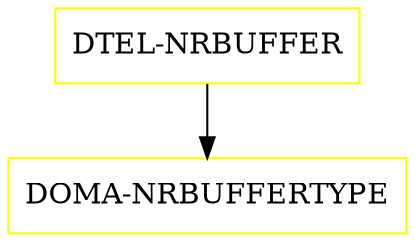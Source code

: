 digraph G {
  "DTEL-NRBUFFER" [shape=box,color=yellow];
  "DOMA-NRBUFFERTYPE" [shape=box,color=yellow,URL="./DOMA_NRBUFFERTYPE.html"];
  "DTEL-NRBUFFER" -> "DOMA-NRBUFFERTYPE";
}
